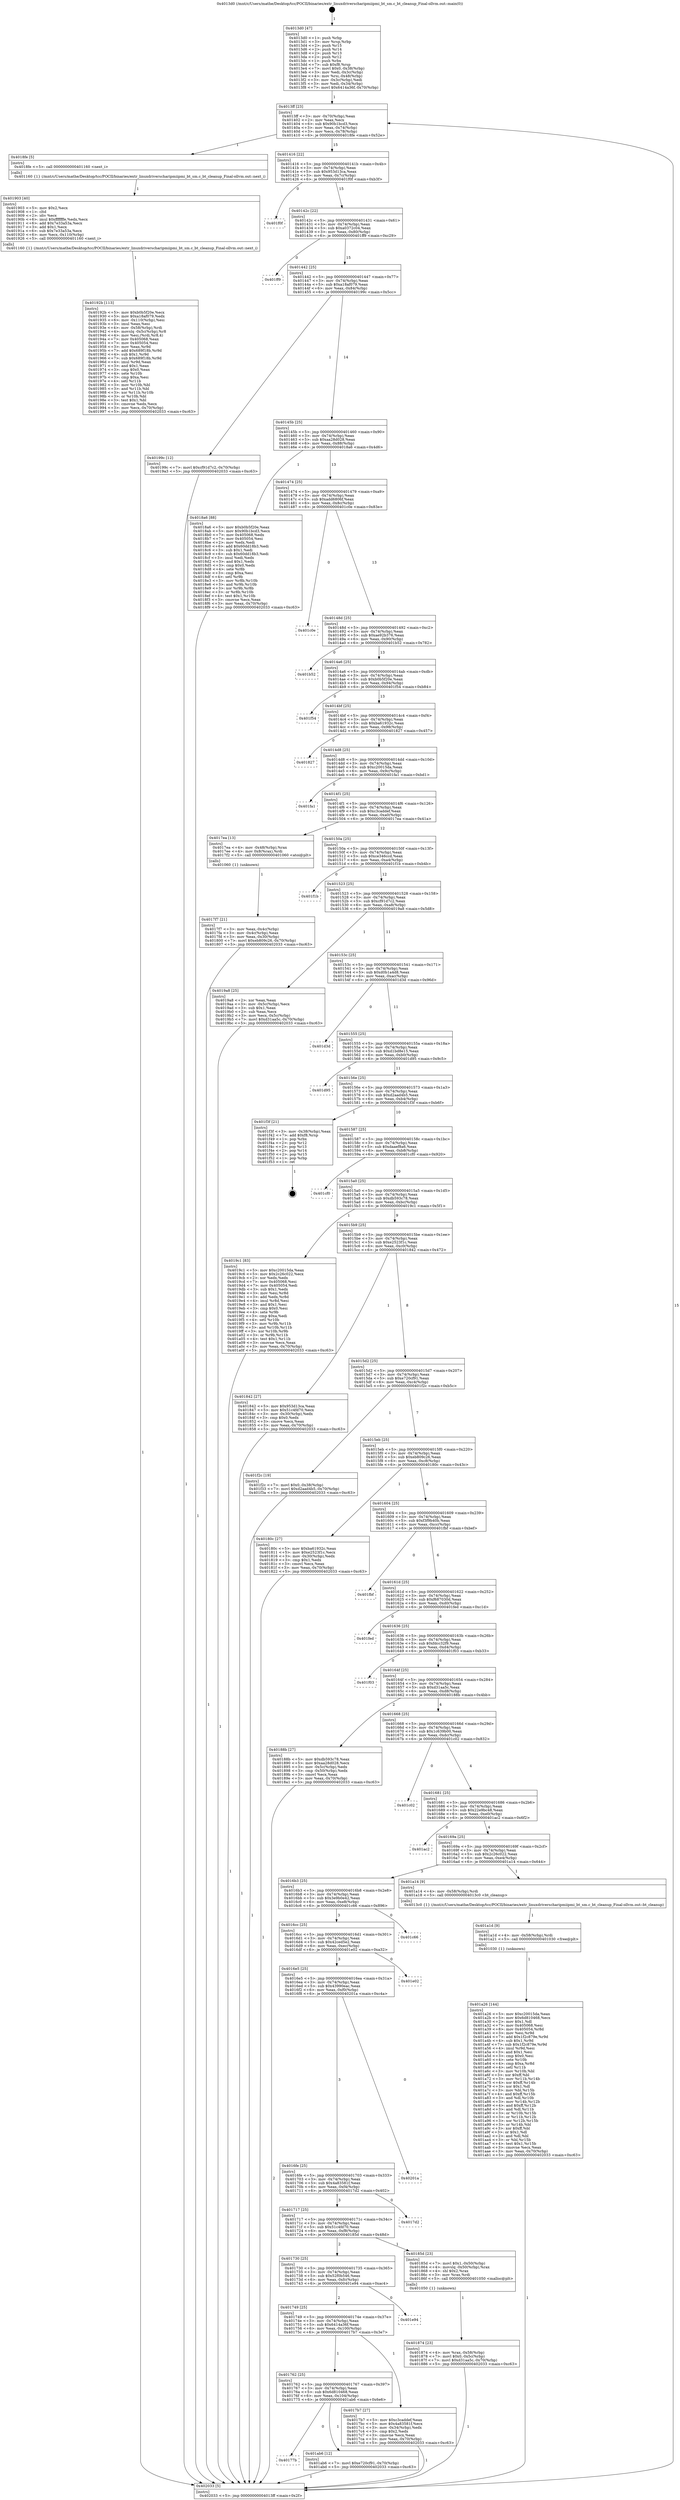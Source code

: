 digraph "0x4013d0" {
  label = "0x4013d0 (/mnt/c/Users/mathe/Desktop/tcc/POCII/binaries/extr_linuxdriverscharipmiipmi_bt_sm.c_bt_cleanup_Final-ollvm.out::main(0))"
  labelloc = "t"
  node[shape=record]

  Entry [label="",width=0.3,height=0.3,shape=circle,fillcolor=black,style=filled]
  "0x4013ff" [label="{
     0x4013ff [23]\l
     | [instrs]\l
     &nbsp;&nbsp;0x4013ff \<+3\>: mov -0x70(%rbp),%eax\l
     &nbsp;&nbsp;0x401402 \<+2\>: mov %eax,%ecx\l
     &nbsp;&nbsp;0x401404 \<+6\>: sub $0x90b1bcd3,%ecx\l
     &nbsp;&nbsp;0x40140a \<+3\>: mov %eax,-0x74(%rbp)\l
     &nbsp;&nbsp;0x40140d \<+3\>: mov %ecx,-0x78(%rbp)\l
     &nbsp;&nbsp;0x401410 \<+6\>: je 00000000004018fe \<main+0x52e\>\l
  }"]
  "0x4018fe" [label="{
     0x4018fe [5]\l
     | [instrs]\l
     &nbsp;&nbsp;0x4018fe \<+5\>: call 0000000000401160 \<next_i\>\l
     | [calls]\l
     &nbsp;&nbsp;0x401160 \{1\} (/mnt/c/Users/mathe/Desktop/tcc/POCII/binaries/extr_linuxdriverscharipmiipmi_bt_sm.c_bt_cleanup_Final-ollvm.out::next_i)\l
  }"]
  "0x401416" [label="{
     0x401416 [22]\l
     | [instrs]\l
     &nbsp;&nbsp;0x401416 \<+5\>: jmp 000000000040141b \<main+0x4b\>\l
     &nbsp;&nbsp;0x40141b \<+3\>: mov -0x74(%rbp),%eax\l
     &nbsp;&nbsp;0x40141e \<+5\>: sub $0x953d13ca,%eax\l
     &nbsp;&nbsp;0x401423 \<+3\>: mov %eax,-0x7c(%rbp)\l
     &nbsp;&nbsp;0x401426 \<+6\>: je 0000000000401f0f \<main+0xb3f\>\l
  }"]
  Exit [label="",width=0.3,height=0.3,shape=circle,fillcolor=black,style=filled,peripheries=2]
  "0x401f0f" [label="{
     0x401f0f\l
  }", style=dashed]
  "0x40142c" [label="{
     0x40142c [22]\l
     | [instrs]\l
     &nbsp;&nbsp;0x40142c \<+5\>: jmp 0000000000401431 \<main+0x61\>\l
     &nbsp;&nbsp;0x401431 \<+3\>: mov -0x74(%rbp),%eax\l
     &nbsp;&nbsp;0x401434 \<+5\>: sub $0xa0372c04,%eax\l
     &nbsp;&nbsp;0x401439 \<+3\>: mov %eax,-0x80(%rbp)\l
     &nbsp;&nbsp;0x40143c \<+6\>: je 0000000000401ff9 \<main+0xc29\>\l
  }"]
  "0x40177b" [label="{
     0x40177b\l
  }", style=dashed]
  "0x401ff9" [label="{
     0x401ff9\l
  }", style=dashed]
  "0x401442" [label="{
     0x401442 [25]\l
     | [instrs]\l
     &nbsp;&nbsp;0x401442 \<+5\>: jmp 0000000000401447 \<main+0x77\>\l
     &nbsp;&nbsp;0x401447 \<+3\>: mov -0x74(%rbp),%eax\l
     &nbsp;&nbsp;0x40144a \<+5\>: sub $0xa18af079,%eax\l
     &nbsp;&nbsp;0x40144f \<+6\>: mov %eax,-0x84(%rbp)\l
     &nbsp;&nbsp;0x401455 \<+6\>: je 000000000040199c \<main+0x5cc\>\l
  }"]
  "0x401ab6" [label="{
     0x401ab6 [12]\l
     | [instrs]\l
     &nbsp;&nbsp;0x401ab6 \<+7\>: movl $0xe720cf91,-0x70(%rbp)\l
     &nbsp;&nbsp;0x401abd \<+5\>: jmp 0000000000402033 \<main+0xc63\>\l
  }"]
  "0x40199c" [label="{
     0x40199c [12]\l
     | [instrs]\l
     &nbsp;&nbsp;0x40199c \<+7\>: movl $0xcf91d7c2,-0x70(%rbp)\l
     &nbsp;&nbsp;0x4019a3 \<+5\>: jmp 0000000000402033 \<main+0xc63\>\l
  }"]
  "0x40145b" [label="{
     0x40145b [25]\l
     | [instrs]\l
     &nbsp;&nbsp;0x40145b \<+5\>: jmp 0000000000401460 \<main+0x90\>\l
     &nbsp;&nbsp;0x401460 \<+3\>: mov -0x74(%rbp),%eax\l
     &nbsp;&nbsp;0x401463 \<+5\>: sub $0xaa28d028,%eax\l
     &nbsp;&nbsp;0x401468 \<+6\>: mov %eax,-0x88(%rbp)\l
     &nbsp;&nbsp;0x40146e \<+6\>: je 00000000004018a6 \<main+0x4d6\>\l
  }"]
  "0x401a26" [label="{
     0x401a26 [144]\l
     | [instrs]\l
     &nbsp;&nbsp;0x401a26 \<+5\>: mov $0xc20015da,%eax\l
     &nbsp;&nbsp;0x401a2b \<+5\>: mov $0x6d810468,%ecx\l
     &nbsp;&nbsp;0x401a30 \<+2\>: mov $0x1,%dl\l
     &nbsp;&nbsp;0x401a32 \<+7\>: mov 0x405068,%esi\l
     &nbsp;&nbsp;0x401a39 \<+8\>: mov 0x405054,%r8d\l
     &nbsp;&nbsp;0x401a41 \<+3\>: mov %esi,%r9d\l
     &nbsp;&nbsp;0x401a44 \<+7\>: add $0x1f2c879e,%r9d\l
     &nbsp;&nbsp;0x401a4b \<+4\>: sub $0x1,%r9d\l
     &nbsp;&nbsp;0x401a4f \<+7\>: sub $0x1f2c879e,%r9d\l
     &nbsp;&nbsp;0x401a56 \<+4\>: imul %r9d,%esi\l
     &nbsp;&nbsp;0x401a5a \<+3\>: and $0x1,%esi\l
     &nbsp;&nbsp;0x401a5d \<+3\>: cmp $0x0,%esi\l
     &nbsp;&nbsp;0x401a60 \<+4\>: sete %r10b\l
     &nbsp;&nbsp;0x401a64 \<+4\>: cmp $0xa,%r8d\l
     &nbsp;&nbsp;0x401a68 \<+4\>: setl %r11b\l
     &nbsp;&nbsp;0x401a6c \<+3\>: mov %r10b,%bl\l
     &nbsp;&nbsp;0x401a6f \<+3\>: xor $0xff,%bl\l
     &nbsp;&nbsp;0x401a72 \<+3\>: mov %r11b,%r14b\l
     &nbsp;&nbsp;0x401a75 \<+4\>: xor $0xff,%r14b\l
     &nbsp;&nbsp;0x401a79 \<+3\>: xor $0x1,%dl\l
     &nbsp;&nbsp;0x401a7c \<+3\>: mov %bl,%r15b\l
     &nbsp;&nbsp;0x401a7f \<+4\>: and $0xff,%r15b\l
     &nbsp;&nbsp;0x401a83 \<+3\>: and %dl,%r10b\l
     &nbsp;&nbsp;0x401a86 \<+3\>: mov %r14b,%r12b\l
     &nbsp;&nbsp;0x401a89 \<+4\>: and $0xff,%r12b\l
     &nbsp;&nbsp;0x401a8d \<+3\>: and %dl,%r11b\l
     &nbsp;&nbsp;0x401a90 \<+3\>: or %r10b,%r15b\l
     &nbsp;&nbsp;0x401a93 \<+3\>: or %r11b,%r12b\l
     &nbsp;&nbsp;0x401a96 \<+3\>: xor %r12b,%r15b\l
     &nbsp;&nbsp;0x401a99 \<+3\>: or %r14b,%bl\l
     &nbsp;&nbsp;0x401a9c \<+3\>: xor $0xff,%bl\l
     &nbsp;&nbsp;0x401a9f \<+3\>: or $0x1,%dl\l
     &nbsp;&nbsp;0x401aa2 \<+2\>: and %dl,%bl\l
     &nbsp;&nbsp;0x401aa4 \<+3\>: or %bl,%r15b\l
     &nbsp;&nbsp;0x401aa7 \<+4\>: test $0x1,%r15b\l
     &nbsp;&nbsp;0x401aab \<+3\>: cmovne %ecx,%eax\l
     &nbsp;&nbsp;0x401aae \<+3\>: mov %eax,-0x70(%rbp)\l
     &nbsp;&nbsp;0x401ab1 \<+5\>: jmp 0000000000402033 \<main+0xc63\>\l
  }"]
  "0x4018a6" [label="{
     0x4018a6 [88]\l
     | [instrs]\l
     &nbsp;&nbsp;0x4018a6 \<+5\>: mov $0xb0b5f20e,%eax\l
     &nbsp;&nbsp;0x4018ab \<+5\>: mov $0x90b1bcd3,%ecx\l
     &nbsp;&nbsp;0x4018b0 \<+7\>: mov 0x405068,%edx\l
     &nbsp;&nbsp;0x4018b7 \<+7\>: mov 0x405054,%esi\l
     &nbsp;&nbsp;0x4018be \<+2\>: mov %edx,%edi\l
     &nbsp;&nbsp;0x4018c0 \<+6\>: add $0x60dd18b3,%edi\l
     &nbsp;&nbsp;0x4018c6 \<+3\>: sub $0x1,%edi\l
     &nbsp;&nbsp;0x4018c9 \<+6\>: sub $0x60dd18b3,%edi\l
     &nbsp;&nbsp;0x4018cf \<+3\>: imul %edi,%edx\l
     &nbsp;&nbsp;0x4018d2 \<+3\>: and $0x1,%edx\l
     &nbsp;&nbsp;0x4018d5 \<+3\>: cmp $0x0,%edx\l
     &nbsp;&nbsp;0x4018d8 \<+4\>: sete %r8b\l
     &nbsp;&nbsp;0x4018dc \<+3\>: cmp $0xa,%esi\l
     &nbsp;&nbsp;0x4018df \<+4\>: setl %r9b\l
     &nbsp;&nbsp;0x4018e3 \<+3\>: mov %r8b,%r10b\l
     &nbsp;&nbsp;0x4018e6 \<+3\>: and %r9b,%r10b\l
     &nbsp;&nbsp;0x4018e9 \<+3\>: xor %r9b,%r8b\l
     &nbsp;&nbsp;0x4018ec \<+3\>: or %r8b,%r10b\l
     &nbsp;&nbsp;0x4018ef \<+4\>: test $0x1,%r10b\l
     &nbsp;&nbsp;0x4018f3 \<+3\>: cmovne %ecx,%eax\l
     &nbsp;&nbsp;0x4018f6 \<+3\>: mov %eax,-0x70(%rbp)\l
     &nbsp;&nbsp;0x4018f9 \<+5\>: jmp 0000000000402033 \<main+0xc63\>\l
  }"]
  "0x401474" [label="{
     0x401474 [25]\l
     | [instrs]\l
     &nbsp;&nbsp;0x401474 \<+5\>: jmp 0000000000401479 \<main+0xa9\>\l
     &nbsp;&nbsp;0x401479 \<+3\>: mov -0x74(%rbp),%eax\l
     &nbsp;&nbsp;0x40147c \<+5\>: sub $0xadd6806f,%eax\l
     &nbsp;&nbsp;0x401481 \<+6\>: mov %eax,-0x8c(%rbp)\l
     &nbsp;&nbsp;0x401487 \<+6\>: je 0000000000401c0e \<main+0x83e\>\l
  }"]
  "0x401a1d" [label="{
     0x401a1d [9]\l
     | [instrs]\l
     &nbsp;&nbsp;0x401a1d \<+4\>: mov -0x58(%rbp),%rdi\l
     &nbsp;&nbsp;0x401a21 \<+5\>: call 0000000000401030 \<free@plt\>\l
     | [calls]\l
     &nbsp;&nbsp;0x401030 \{1\} (unknown)\l
  }"]
  "0x401c0e" [label="{
     0x401c0e\l
  }", style=dashed]
  "0x40148d" [label="{
     0x40148d [25]\l
     | [instrs]\l
     &nbsp;&nbsp;0x40148d \<+5\>: jmp 0000000000401492 \<main+0xc2\>\l
     &nbsp;&nbsp;0x401492 \<+3\>: mov -0x74(%rbp),%eax\l
     &nbsp;&nbsp;0x401495 \<+5\>: sub $0xae92b376,%eax\l
     &nbsp;&nbsp;0x40149a \<+6\>: mov %eax,-0x90(%rbp)\l
     &nbsp;&nbsp;0x4014a0 \<+6\>: je 0000000000401b52 \<main+0x782\>\l
  }"]
  "0x40192b" [label="{
     0x40192b [113]\l
     | [instrs]\l
     &nbsp;&nbsp;0x40192b \<+5\>: mov $0xb0b5f20e,%ecx\l
     &nbsp;&nbsp;0x401930 \<+5\>: mov $0xa18af079,%edx\l
     &nbsp;&nbsp;0x401935 \<+6\>: mov -0x110(%rbp),%esi\l
     &nbsp;&nbsp;0x40193b \<+3\>: imul %eax,%esi\l
     &nbsp;&nbsp;0x40193e \<+4\>: mov -0x58(%rbp),%rdi\l
     &nbsp;&nbsp;0x401942 \<+4\>: movslq -0x5c(%rbp),%r8\l
     &nbsp;&nbsp;0x401946 \<+4\>: mov %esi,(%rdi,%r8,4)\l
     &nbsp;&nbsp;0x40194a \<+7\>: mov 0x405068,%eax\l
     &nbsp;&nbsp;0x401951 \<+7\>: mov 0x405054,%esi\l
     &nbsp;&nbsp;0x401958 \<+3\>: mov %eax,%r9d\l
     &nbsp;&nbsp;0x40195b \<+7\>: add $0x689f18b,%r9d\l
     &nbsp;&nbsp;0x401962 \<+4\>: sub $0x1,%r9d\l
     &nbsp;&nbsp;0x401966 \<+7\>: sub $0x689f18b,%r9d\l
     &nbsp;&nbsp;0x40196d \<+4\>: imul %r9d,%eax\l
     &nbsp;&nbsp;0x401971 \<+3\>: and $0x1,%eax\l
     &nbsp;&nbsp;0x401974 \<+3\>: cmp $0x0,%eax\l
     &nbsp;&nbsp;0x401977 \<+4\>: sete %r10b\l
     &nbsp;&nbsp;0x40197b \<+3\>: cmp $0xa,%esi\l
     &nbsp;&nbsp;0x40197e \<+4\>: setl %r11b\l
     &nbsp;&nbsp;0x401982 \<+3\>: mov %r10b,%bl\l
     &nbsp;&nbsp;0x401985 \<+3\>: and %r11b,%bl\l
     &nbsp;&nbsp;0x401988 \<+3\>: xor %r11b,%r10b\l
     &nbsp;&nbsp;0x40198b \<+3\>: or %r10b,%bl\l
     &nbsp;&nbsp;0x40198e \<+3\>: test $0x1,%bl\l
     &nbsp;&nbsp;0x401991 \<+3\>: cmovne %edx,%ecx\l
     &nbsp;&nbsp;0x401994 \<+3\>: mov %ecx,-0x70(%rbp)\l
     &nbsp;&nbsp;0x401997 \<+5\>: jmp 0000000000402033 \<main+0xc63\>\l
  }"]
  "0x401b52" [label="{
     0x401b52\l
  }", style=dashed]
  "0x4014a6" [label="{
     0x4014a6 [25]\l
     | [instrs]\l
     &nbsp;&nbsp;0x4014a6 \<+5\>: jmp 00000000004014ab \<main+0xdb\>\l
     &nbsp;&nbsp;0x4014ab \<+3\>: mov -0x74(%rbp),%eax\l
     &nbsp;&nbsp;0x4014ae \<+5\>: sub $0xb0b5f20e,%eax\l
     &nbsp;&nbsp;0x4014b3 \<+6\>: mov %eax,-0x94(%rbp)\l
     &nbsp;&nbsp;0x4014b9 \<+6\>: je 0000000000401f54 \<main+0xb84\>\l
  }"]
  "0x401903" [label="{
     0x401903 [40]\l
     | [instrs]\l
     &nbsp;&nbsp;0x401903 \<+5\>: mov $0x2,%ecx\l
     &nbsp;&nbsp;0x401908 \<+1\>: cltd\l
     &nbsp;&nbsp;0x401909 \<+2\>: idiv %ecx\l
     &nbsp;&nbsp;0x40190b \<+6\>: imul $0xfffffffe,%edx,%ecx\l
     &nbsp;&nbsp;0x401911 \<+6\>: add $0x7e33a53a,%ecx\l
     &nbsp;&nbsp;0x401917 \<+3\>: add $0x1,%ecx\l
     &nbsp;&nbsp;0x40191a \<+6\>: sub $0x7e33a53a,%ecx\l
     &nbsp;&nbsp;0x401920 \<+6\>: mov %ecx,-0x110(%rbp)\l
     &nbsp;&nbsp;0x401926 \<+5\>: call 0000000000401160 \<next_i\>\l
     | [calls]\l
     &nbsp;&nbsp;0x401160 \{1\} (/mnt/c/Users/mathe/Desktop/tcc/POCII/binaries/extr_linuxdriverscharipmiipmi_bt_sm.c_bt_cleanup_Final-ollvm.out::next_i)\l
  }"]
  "0x401f54" [label="{
     0x401f54\l
  }", style=dashed]
  "0x4014bf" [label="{
     0x4014bf [25]\l
     | [instrs]\l
     &nbsp;&nbsp;0x4014bf \<+5\>: jmp 00000000004014c4 \<main+0xf4\>\l
     &nbsp;&nbsp;0x4014c4 \<+3\>: mov -0x74(%rbp),%eax\l
     &nbsp;&nbsp;0x4014c7 \<+5\>: sub $0xba61932c,%eax\l
     &nbsp;&nbsp;0x4014cc \<+6\>: mov %eax,-0x98(%rbp)\l
     &nbsp;&nbsp;0x4014d2 \<+6\>: je 0000000000401827 \<main+0x457\>\l
  }"]
  "0x401874" [label="{
     0x401874 [23]\l
     | [instrs]\l
     &nbsp;&nbsp;0x401874 \<+4\>: mov %rax,-0x58(%rbp)\l
     &nbsp;&nbsp;0x401878 \<+7\>: movl $0x0,-0x5c(%rbp)\l
     &nbsp;&nbsp;0x40187f \<+7\>: movl $0xd31aa5c,-0x70(%rbp)\l
     &nbsp;&nbsp;0x401886 \<+5\>: jmp 0000000000402033 \<main+0xc63\>\l
  }"]
  "0x401827" [label="{
     0x401827\l
  }", style=dashed]
  "0x4014d8" [label="{
     0x4014d8 [25]\l
     | [instrs]\l
     &nbsp;&nbsp;0x4014d8 \<+5\>: jmp 00000000004014dd \<main+0x10d\>\l
     &nbsp;&nbsp;0x4014dd \<+3\>: mov -0x74(%rbp),%eax\l
     &nbsp;&nbsp;0x4014e0 \<+5\>: sub $0xc20015da,%eax\l
     &nbsp;&nbsp;0x4014e5 \<+6\>: mov %eax,-0x9c(%rbp)\l
     &nbsp;&nbsp;0x4014eb \<+6\>: je 0000000000401fa1 \<main+0xbd1\>\l
  }"]
  "0x4017f7" [label="{
     0x4017f7 [21]\l
     | [instrs]\l
     &nbsp;&nbsp;0x4017f7 \<+3\>: mov %eax,-0x4c(%rbp)\l
     &nbsp;&nbsp;0x4017fa \<+3\>: mov -0x4c(%rbp),%eax\l
     &nbsp;&nbsp;0x4017fd \<+3\>: mov %eax,-0x30(%rbp)\l
     &nbsp;&nbsp;0x401800 \<+7\>: movl $0xeb809c26,-0x70(%rbp)\l
     &nbsp;&nbsp;0x401807 \<+5\>: jmp 0000000000402033 \<main+0xc63\>\l
  }"]
  "0x401fa1" [label="{
     0x401fa1\l
  }", style=dashed]
  "0x4014f1" [label="{
     0x4014f1 [25]\l
     | [instrs]\l
     &nbsp;&nbsp;0x4014f1 \<+5\>: jmp 00000000004014f6 \<main+0x126\>\l
     &nbsp;&nbsp;0x4014f6 \<+3\>: mov -0x74(%rbp),%eax\l
     &nbsp;&nbsp;0x4014f9 \<+5\>: sub $0xc3caddef,%eax\l
     &nbsp;&nbsp;0x4014fe \<+6\>: mov %eax,-0xa0(%rbp)\l
     &nbsp;&nbsp;0x401504 \<+6\>: je 00000000004017ea \<main+0x41a\>\l
  }"]
  "0x4013d0" [label="{
     0x4013d0 [47]\l
     | [instrs]\l
     &nbsp;&nbsp;0x4013d0 \<+1\>: push %rbp\l
     &nbsp;&nbsp;0x4013d1 \<+3\>: mov %rsp,%rbp\l
     &nbsp;&nbsp;0x4013d4 \<+2\>: push %r15\l
     &nbsp;&nbsp;0x4013d6 \<+2\>: push %r14\l
     &nbsp;&nbsp;0x4013d8 \<+2\>: push %r13\l
     &nbsp;&nbsp;0x4013da \<+2\>: push %r12\l
     &nbsp;&nbsp;0x4013dc \<+1\>: push %rbx\l
     &nbsp;&nbsp;0x4013dd \<+7\>: sub $0xf8,%rsp\l
     &nbsp;&nbsp;0x4013e4 \<+7\>: movl $0x0,-0x38(%rbp)\l
     &nbsp;&nbsp;0x4013eb \<+3\>: mov %edi,-0x3c(%rbp)\l
     &nbsp;&nbsp;0x4013ee \<+4\>: mov %rsi,-0x48(%rbp)\l
     &nbsp;&nbsp;0x4013f2 \<+3\>: mov -0x3c(%rbp),%edi\l
     &nbsp;&nbsp;0x4013f5 \<+3\>: mov %edi,-0x34(%rbp)\l
     &nbsp;&nbsp;0x4013f8 \<+7\>: movl $0x6414a36f,-0x70(%rbp)\l
  }"]
  "0x4017ea" [label="{
     0x4017ea [13]\l
     | [instrs]\l
     &nbsp;&nbsp;0x4017ea \<+4\>: mov -0x48(%rbp),%rax\l
     &nbsp;&nbsp;0x4017ee \<+4\>: mov 0x8(%rax),%rdi\l
     &nbsp;&nbsp;0x4017f2 \<+5\>: call 0000000000401060 \<atoi@plt\>\l
     | [calls]\l
     &nbsp;&nbsp;0x401060 \{1\} (unknown)\l
  }"]
  "0x40150a" [label="{
     0x40150a [25]\l
     | [instrs]\l
     &nbsp;&nbsp;0x40150a \<+5\>: jmp 000000000040150f \<main+0x13f\>\l
     &nbsp;&nbsp;0x40150f \<+3\>: mov -0x74(%rbp),%eax\l
     &nbsp;&nbsp;0x401512 \<+5\>: sub $0xce346ccd,%eax\l
     &nbsp;&nbsp;0x401517 \<+6\>: mov %eax,-0xa4(%rbp)\l
     &nbsp;&nbsp;0x40151d \<+6\>: je 0000000000401f1b \<main+0xb4b\>\l
  }"]
  "0x402033" [label="{
     0x402033 [5]\l
     | [instrs]\l
     &nbsp;&nbsp;0x402033 \<+5\>: jmp 00000000004013ff \<main+0x2f\>\l
  }"]
  "0x401f1b" [label="{
     0x401f1b\l
  }", style=dashed]
  "0x401523" [label="{
     0x401523 [25]\l
     | [instrs]\l
     &nbsp;&nbsp;0x401523 \<+5\>: jmp 0000000000401528 \<main+0x158\>\l
     &nbsp;&nbsp;0x401528 \<+3\>: mov -0x74(%rbp),%eax\l
     &nbsp;&nbsp;0x40152b \<+5\>: sub $0xcf91d7c2,%eax\l
     &nbsp;&nbsp;0x401530 \<+6\>: mov %eax,-0xa8(%rbp)\l
     &nbsp;&nbsp;0x401536 \<+6\>: je 00000000004019a8 \<main+0x5d8\>\l
  }"]
  "0x401762" [label="{
     0x401762 [25]\l
     | [instrs]\l
     &nbsp;&nbsp;0x401762 \<+5\>: jmp 0000000000401767 \<main+0x397\>\l
     &nbsp;&nbsp;0x401767 \<+3\>: mov -0x74(%rbp),%eax\l
     &nbsp;&nbsp;0x40176a \<+5\>: sub $0x6d810468,%eax\l
     &nbsp;&nbsp;0x40176f \<+6\>: mov %eax,-0x104(%rbp)\l
     &nbsp;&nbsp;0x401775 \<+6\>: je 0000000000401ab6 \<main+0x6e6\>\l
  }"]
  "0x4019a8" [label="{
     0x4019a8 [25]\l
     | [instrs]\l
     &nbsp;&nbsp;0x4019a8 \<+2\>: xor %eax,%eax\l
     &nbsp;&nbsp;0x4019aa \<+3\>: mov -0x5c(%rbp),%ecx\l
     &nbsp;&nbsp;0x4019ad \<+3\>: sub $0x1,%eax\l
     &nbsp;&nbsp;0x4019b0 \<+2\>: sub %eax,%ecx\l
     &nbsp;&nbsp;0x4019b2 \<+3\>: mov %ecx,-0x5c(%rbp)\l
     &nbsp;&nbsp;0x4019b5 \<+7\>: movl $0xd31aa5c,-0x70(%rbp)\l
     &nbsp;&nbsp;0x4019bc \<+5\>: jmp 0000000000402033 \<main+0xc63\>\l
  }"]
  "0x40153c" [label="{
     0x40153c [25]\l
     | [instrs]\l
     &nbsp;&nbsp;0x40153c \<+5\>: jmp 0000000000401541 \<main+0x171\>\l
     &nbsp;&nbsp;0x401541 \<+3\>: mov -0x74(%rbp),%eax\l
     &nbsp;&nbsp;0x401544 \<+5\>: sub $0xd0b1a4d8,%eax\l
     &nbsp;&nbsp;0x401549 \<+6\>: mov %eax,-0xac(%rbp)\l
     &nbsp;&nbsp;0x40154f \<+6\>: je 0000000000401d3d \<main+0x96d\>\l
  }"]
  "0x4017b7" [label="{
     0x4017b7 [27]\l
     | [instrs]\l
     &nbsp;&nbsp;0x4017b7 \<+5\>: mov $0xc3caddef,%eax\l
     &nbsp;&nbsp;0x4017bc \<+5\>: mov $0x4a83581f,%ecx\l
     &nbsp;&nbsp;0x4017c1 \<+3\>: mov -0x34(%rbp),%edx\l
     &nbsp;&nbsp;0x4017c4 \<+3\>: cmp $0x2,%edx\l
     &nbsp;&nbsp;0x4017c7 \<+3\>: cmovne %ecx,%eax\l
     &nbsp;&nbsp;0x4017ca \<+3\>: mov %eax,-0x70(%rbp)\l
     &nbsp;&nbsp;0x4017cd \<+5\>: jmp 0000000000402033 \<main+0xc63\>\l
  }"]
  "0x401d3d" [label="{
     0x401d3d\l
  }", style=dashed]
  "0x401555" [label="{
     0x401555 [25]\l
     | [instrs]\l
     &nbsp;&nbsp;0x401555 \<+5\>: jmp 000000000040155a \<main+0x18a\>\l
     &nbsp;&nbsp;0x40155a \<+3\>: mov -0x74(%rbp),%eax\l
     &nbsp;&nbsp;0x40155d \<+5\>: sub $0xd1bd8e15,%eax\l
     &nbsp;&nbsp;0x401562 \<+6\>: mov %eax,-0xb0(%rbp)\l
     &nbsp;&nbsp;0x401568 \<+6\>: je 0000000000401d95 \<main+0x9c5\>\l
  }"]
  "0x401749" [label="{
     0x401749 [25]\l
     | [instrs]\l
     &nbsp;&nbsp;0x401749 \<+5\>: jmp 000000000040174e \<main+0x37e\>\l
     &nbsp;&nbsp;0x40174e \<+3\>: mov -0x74(%rbp),%eax\l
     &nbsp;&nbsp;0x401751 \<+5\>: sub $0x6414a36f,%eax\l
     &nbsp;&nbsp;0x401756 \<+6\>: mov %eax,-0x100(%rbp)\l
     &nbsp;&nbsp;0x40175c \<+6\>: je 00000000004017b7 \<main+0x3e7\>\l
  }"]
  "0x401d95" [label="{
     0x401d95\l
  }", style=dashed]
  "0x40156e" [label="{
     0x40156e [25]\l
     | [instrs]\l
     &nbsp;&nbsp;0x40156e \<+5\>: jmp 0000000000401573 \<main+0x1a3\>\l
     &nbsp;&nbsp;0x401573 \<+3\>: mov -0x74(%rbp),%eax\l
     &nbsp;&nbsp;0x401576 \<+5\>: sub $0xd2aad4b5,%eax\l
     &nbsp;&nbsp;0x40157b \<+6\>: mov %eax,-0xb4(%rbp)\l
     &nbsp;&nbsp;0x401581 \<+6\>: je 0000000000401f3f \<main+0xb6f\>\l
  }"]
  "0x401e94" [label="{
     0x401e94\l
  }", style=dashed]
  "0x401f3f" [label="{
     0x401f3f [21]\l
     | [instrs]\l
     &nbsp;&nbsp;0x401f3f \<+3\>: mov -0x38(%rbp),%eax\l
     &nbsp;&nbsp;0x401f42 \<+7\>: add $0xf8,%rsp\l
     &nbsp;&nbsp;0x401f49 \<+1\>: pop %rbx\l
     &nbsp;&nbsp;0x401f4a \<+2\>: pop %r12\l
     &nbsp;&nbsp;0x401f4c \<+2\>: pop %r13\l
     &nbsp;&nbsp;0x401f4e \<+2\>: pop %r14\l
     &nbsp;&nbsp;0x401f50 \<+2\>: pop %r15\l
     &nbsp;&nbsp;0x401f52 \<+1\>: pop %rbp\l
     &nbsp;&nbsp;0x401f53 \<+1\>: ret\l
  }"]
  "0x401587" [label="{
     0x401587 [25]\l
     | [instrs]\l
     &nbsp;&nbsp;0x401587 \<+5\>: jmp 000000000040158c \<main+0x1bc\>\l
     &nbsp;&nbsp;0x40158c \<+3\>: mov -0x74(%rbp),%eax\l
     &nbsp;&nbsp;0x40158f \<+5\>: sub $0xdaaef8a6,%eax\l
     &nbsp;&nbsp;0x401594 \<+6\>: mov %eax,-0xb8(%rbp)\l
     &nbsp;&nbsp;0x40159a \<+6\>: je 0000000000401cf0 \<main+0x920\>\l
  }"]
  "0x401730" [label="{
     0x401730 [25]\l
     | [instrs]\l
     &nbsp;&nbsp;0x401730 \<+5\>: jmp 0000000000401735 \<main+0x365\>\l
     &nbsp;&nbsp;0x401735 \<+3\>: mov -0x74(%rbp),%eax\l
     &nbsp;&nbsp;0x401738 \<+5\>: sub $0x52f0b546,%eax\l
     &nbsp;&nbsp;0x40173d \<+6\>: mov %eax,-0xfc(%rbp)\l
     &nbsp;&nbsp;0x401743 \<+6\>: je 0000000000401e94 \<main+0xac4\>\l
  }"]
  "0x401cf0" [label="{
     0x401cf0\l
  }", style=dashed]
  "0x4015a0" [label="{
     0x4015a0 [25]\l
     | [instrs]\l
     &nbsp;&nbsp;0x4015a0 \<+5\>: jmp 00000000004015a5 \<main+0x1d5\>\l
     &nbsp;&nbsp;0x4015a5 \<+3\>: mov -0x74(%rbp),%eax\l
     &nbsp;&nbsp;0x4015a8 \<+5\>: sub $0xdb593c78,%eax\l
     &nbsp;&nbsp;0x4015ad \<+6\>: mov %eax,-0xbc(%rbp)\l
     &nbsp;&nbsp;0x4015b3 \<+6\>: je 00000000004019c1 \<main+0x5f1\>\l
  }"]
  "0x40185d" [label="{
     0x40185d [23]\l
     | [instrs]\l
     &nbsp;&nbsp;0x40185d \<+7\>: movl $0x1,-0x50(%rbp)\l
     &nbsp;&nbsp;0x401864 \<+4\>: movslq -0x50(%rbp),%rax\l
     &nbsp;&nbsp;0x401868 \<+4\>: shl $0x2,%rax\l
     &nbsp;&nbsp;0x40186c \<+3\>: mov %rax,%rdi\l
     &nbsp;&nbsp;0x40186f \<+5\>: call 0000000000401050 \<malloc@plt\>\l
     | [calls]\l
     &nbsp;&nbsp;0x401050 \{1\} (unknown)\l
  }"]
  "0x4019c1" [label="{
     0x4019c1 [83]\l
     | [instrs]\l
     &nbsp;&nbsp;0x4019c1 \<+5\>: mov $0xc20015da,%eax\l
     &nbsp;&nbsp;0x4019c6 \<+5\>: mov $0x2c26c022,%ecx\l
     &nbsp;&nbsp;0x4019cb \<+2\>: xor %edx,%edx\l
     &nbsp;&nbsp;0x4019cd \<+7\>: mov 0x405068,%esi\l
     &nbsp;&nbsp;0x4019d4 \<+7\>: mov 0x405054,%edi\l
     &nbsp;&nbsp;0x4019db \<+3\>: sub $0x1,%edx\l
     &nbsp;&nbsp;0x4019de \<+3\>: mov %esi,%r8d\l
     &nbsp;&nbsp;0x4019e1 \<+3\>: add %edx,%r8d\l
     &nbsp;&nbsp;0x4019e4 \<+4\>: imul %r8d,%esi\l
     &nbsp;&nbsp;0x4019e8 \<+3\>: and $0x1,%esi\l
     &nbsp;&nbsp;0x4019eb \<+3\>: cmp $0x0,%esi\l
     &nbsp;&nbsp;0x4019ee \<+4\>: sete %r9b\l
     &nbsp;&nbsp;0x4019f2 \<+3\>: cmp $0xa,%edi\l
     &nbsp;&nbsp;0x4019f5 \<+4\>: setl %r10b\l
     &nbsp;&nbsp;0x4019f9 \<+3\>: mov %r9b,%r11b\l
     &nbsp;&nbsp;0x4019fc \<+3\>: and %r10b,%r11b\l
     &nbsp;&nbsp;0x4019ff \<+3\>: xor %r10b,%r9b\l
     &nbsp;&nbsp;0x401a02 \<+3\>: or %r9b,%r11b\l
     &nbsp;&nbsp;0x401a05 \<+4\>: test $0x1,%r11b\l
     &nbsp;&nbsp;0x401a09 \<+3\>: cmovne %ecx,%eax\l
     &nbsp;&nbsp;0x401a0c \<+3\>: mov %eax,-0x70(%rbp)\l
     &nbsp;&nbsp;0x401a0f \<+5\>: jmp 0000000000402033 \<main+0xc63\>\l
  }"]
  "0x4015b9" [label="{
     0x4015b9 [25]\l
     | [instrs]\l
     &nbsp;&nbsp;0x4015b9 \<+5\>: jmp 00000000004015be \<main+0x1ee\>\l
     &nbsp;&nbsp;0x4015be \<+3\>: mov -0x74(%rbp),%eax\l
     &nbsp;&nbsp;0x4015c1 \<+5\>: sub $0xe2523f1c,%eax\l
     &nbsp;&nbsp;0x4015c6 \<+6\>: mov %eax,-0xc0(%rbp)\l
     &nbsp;&nbsp;0x4015cc \<+6\>: je 0000000000401842 \<main+0x472\>\l
  }"]
  "0x401717" [label="{
     0x401717 [25]\l
     | [instrs]\l
     &nbsp;&nbsp;0x401717 \<+5\>: jmp 000000000040171c \<main+0x34c\>\l
     &nbsp;&nbsp;0x40171c \<+3\>: mov -0x74(%rbp),%eax\l
     &nbsp;&nbsp;0x40171f \<+5\>: sub $0x51c4fd70,%eax\l
     &nbsp;&nbsp;0x401724 \<+6\>: mov %eax,-0xf8(%rbp)\l
     &nbsp;&nbsp;0x40172a \<+6\>: je 000000000040185d \<main+0x48d\>\l
  }"]
  "0x401842" [label="{
     0x401842 [27]\l
     | [instrs]\l
     &nbsp;&nbsp;0x401842 \<+5\>: mov $0x953d13ca,%eax\l
     &nbsp;&nbsp;0x401847 \<+5\>: mov $0x51c4fd70,%ecx\l
     &nbsp;&nbsp;0x40184c \<+3\>: mov -0x30(%rbp),%edx\l
     &nbsp;&nbsp;0x40184f \<+3\>: cmp $0x0,%edx\l
     &nbsp;&nbsp;0x401852 \<+3\>: cmove %ecx,%eax\l
     &nbsp;&nbsp;0x401855 \<+3\>: mov %eax,-0x70(%rbp)\l
     &nbsp;&nbsp;0x401858 \<+5\>: jmp 0000000000402033 \<main+0xc63\>\l
  }"]
  "0x4015d2" [label="{
     0x4015d2 [25]\l
     | [instrs]\l
     &nbsp;&nbsp;0x4015d2 \<+5\>: jmp 00000000004015d7 \<main+0x207\>\l
     &nbsp;&nbsp;0x4015d7 \<+3\>: mov -0x74(%rbp),%eax\l
     &nbsp;&nbsp;0x4015da \<+5\>: sub $0xe720cf91,%eax\l
     &nbsp;&nbsp;0x4015df \<+6\>: mov %eax,-0xc4(%rbp)\l
     &nbsp;&nbsp;0x4015e5 \<+6\>: je 0000000000401f2c \<main+0xb5c\>\l
  }"]
  "0x4017d2" [label="{
     0x4017d2\l
  }", style=dashed]
  "0x401f2c" [label="{
     0x401f2c [19]\l
     | [instrs]\l
     &nbsp;&nbsp;0x401f2c \<+7\>: movl $0x0,-0x38(%rbp)\l
     &nbsp;&nbsp;0x401f33 \<+7\>: movl $0xd2aad4b5,-0x70(%rbp)\l
     &nbsp;&nbsp;0x401f3a \<+5\>: jmp 0000000000402033 \<main+0xc63\>\l
  }"]
  "0x4015eb" [label="{
     0x4015eb [25]\l
     | [instrs]\l
     &nbsp;&nbsp;0x4015eb \<+5\>: jmp 00000000004015f0 \<main+0x220\>\l
     &nbsp;&nbsp;0x4015f0 \<+3\>: mov -0x74(%rbp),%eax\l
     &nbsp;&nbsp;0x4015f3 \<+5\>: sub $0xeb809c26,%eax\l
     &nbsp;&nbsp;0x4015f8 \<+6\>: mov %eax,-0xc8(%rbp)\l
     &nbsp;&nbsp;0x4015fe \<+6\>: je 000000000040180c \<main+0x43c\>\l
  }"]
  "0x4016fe" [label="{
     0x4016fe [25]\l
     | [instrs]\l
     &nbsp;&nbsp;0x4016fe \<+5\>: jmp 0000000000401703 \<main+0x333\>\l
     &nbsp;&nbsp;0x401703 \<+3\>: mov -0x74(%rbp),%eax\l
     &nbsp;&nbsp;0x401706 \<+5\>: sub $0x4a83581f,%eax\l
     &nbsp;&nbsp;0x40170b \<+6\>: mov %eax,-0xf4(%rbp)\l
     &nbsp;&nbsp;0x401711 \<+6\>: je 00000000004017d2 \<main+0x402\>\l
  }"]
  "0x40180c" [label="{
     0x40180c [27]\l
     | [instrs]\l
     &nbsp;&nbsp;0x40180c \<+5\>: mov $0xba61932c,%eax\l
     &nbsp;&nbsp;0x401811 \<+5\>: mov $0xe2523f1c,%ecx\l
     &nbsp;&nbsp;0x401816 \<+3\>: mov -0x30(%rbp),%edx\l
     &nbsp;&nbsp;0x401819 \<+3\>: cmp $0x1,%edx\l
     &nbsp;&nbsp;0x40181c \<+3\>: cmovl %ecx,%eax\l
     &nbsp;&nbsp;0x40181f \<+3\>: mov %eax,-0x70(%rbp)\l
     &nbsp;&nbsp;0x401822 \<+5\>: jmp 0000000000402033 \<main+0xc63\>\l
  }"]
  "0x401604" [label="{
     0x401604 [25]\l
     | [instrs]\l
     &nbsp;&nbsp;0x401604 \<+5\>: jmp 0000000000401609 \<main+0x239\>\l
     &nbsp;&nbsp;0x401609 \<+3\>: mov -0x74(%rbp),%eax\l
     &nbsp;&nbsp;0x40160c \<+5\>: sub $0xf3f9b40b,%eax\l
     &nbsp;&nbsp;0x401611 \<+6\>: mov %eax,-0xcc(%rbp)\l
     &nbsp;&nbsp;0x401617 \<+6\>: je 0000000000401fbf \<main+0xbef\>\l
  }"]
  "0x40201a" [label="{
     0x40201a\l
  }", style=dashed]
  "0x401fbf" [label="{
     0x401fbf\l
  }", style=dashed]
  "0x40161d" [label="{
     0x40161d [25]\l
     | [instrs]\l
     &nbsp;&nbsp;0x40161d \<+5\>: jmp 0000000000401622 \<main+0x252\>\l
     &nbsp;&nbsp;0x401622 \<+3\>: mov -0x74(%rbp),%eax\l
     &nbsp;&nbsp;0x401625 \<+5\>: sub $0xf687030d,%eax\l
     &nbsp;&nbsp;0x40162a \<+6\>: mov %eax,-0xd0(%rbp)\l
     &nbsp;&nbsp;0x401630 \<+6\>: je 0000000000401fed \<main+0xc1d\>\l
  }"]
  "0x4016e5" [label="{
     0x4016e5 [25]\l
     | [instrs]\l
     &nbsp;&nbsp;0x4016e5 \<+5\>: jmp 00000000004016ea \<main+0x31a\>\l
     &nbsp;&nbsp;0x4016ea \<+3\>: mov -0x74(%rbp),%eax\l
     &nbsp;&nbsp;0x4016ed \<+5\>: sub $0x43990eac,%eax\l
     &nbsp;&nbsp;0x4016f2 \<+6\>: mov %eax,-0xf0(%rbp)\l
     &nbsp;&nbsp;0x4016f8 \<+6\>: je 000000000040201a \<main+0xc4a\>\l
  }"]
  "0x401fed" [label="{
     0x401fed\l
  }", style=dashed]
  "0x401636" [label="{
     0x401636 [25]\l
     | [instrs]\l
     &nbsp;&nbsp;0x401636 \<+5\>: jmp 000000000040163b \<main+0x26b\>\l
     &nbsp;&nbsp;0x40163b \<+3\>: mov -0x74(%rbp),%eax\l
     &nbsp;&nbsp;0x40163e \<+5\>: sub $0xfdcc32f9,%eax\l
     &nbsp;&nbsp;0x401643 \<+6\>: mov %eax,-0xd4(%rbp)\l
     &nbsp;&nbsp;0x401649 \<+6\>: je 0000000000401f03 \<main+0xb33\>\l
  }"]
  "0x401e02" [label="{
     0x401e02\l
  }", style=dashed]
  "0x401f03" [label="{
     0x401f03\l
  }", style=dashed]
  "0x40164f" [label="{
     0x40164f [25]\l
     | [instrs]\l
     &nbsp;&nbsp;0x40164f \<+5\>: jmp 0000000000401654 \<main+0x284\>\l
     &nbsp;&nbsp;0x401654 \<+3\>: mov -0x74(%rbp),%eax\l
     &nbsp;&nbsp;0x401657 \<+5\>: sub $0xd31aa5c,%eax\l
     &nbsp;&nbsp;0x40165c \<+6\>: mov %eax,-0xd8(%rbp)\l
     &nbsp;&nbsp;0x401662 \<+6\>: je 000000000040188b \<main+0x4bb\>\l
  }"]
  "0x4016cc" [label="{
     0x4016cc [25]\l
     | [instrs]\l
     &nbsp;&nbsp;0x4016cc \<+5\>: jmp 00000000004016d1 \<main+0x301\>\l
     &nbsp;&nbsp;0x4016d1 \<+3\>: mov -0x74(%rbp),%eax\l
     &nbsp;&nbsp;0x4016d4 \<+5\>: sub $0x42ced5e2,%eax\l
     &nbsp;&nbsp;0x4016d9 \<+6\>: mov %eax,-0xec(%rbp)\l
     &nbsp;&nbsp;0x4016df \<+6\>: je 0000000000401e02 \<main+0xa32\>\l
  }"]
  "0x40188b" [label="{
     0x40188b [27]\l
     | [instrs]\l
     &nbsp;&nbsp;0x40188b \<+5\>: mov $0xdb593c78,%eax\l
     &nbsp;&nbsp;0x401890 \<+5\>: mov $0xaa28d028,%ecx\l
     &nbsp;&nbsp;0x401895 \<+3\>: mov -0x5c(%rbp),%edx\l
     &nbsp;&nbsp;0x401898 \<+3\>: cmp -0x50(%rbp),%edx\l
     &nbsp;&nbsp;0x40189b \<+3\>: cmovl %ecx,%eax\l
     &nbsp;&nbsp;0x40189e \<+3\>: mov %eax,-0x70(%rbp)\l
     &nbsp;&nbsp;0x4018a1 \<+5\>: jmp 0000000000402033 \<main+0xc63\>\l
  }"]
  "0x401668" [label="{
     0x401668 [25]\l
     | [instrs]\l
     &nbsp;&nbsp;0x401668 \<+5\>: jmp 000000000040166d \<main+0x29d\>\l
     &nbsp;&nbsp;0x40166d \<+3\>: mov -0x74(%rbp),%eax\l
     &nbsp;&nbsp;0x401670 \<+5\>: sub $0x1c639b00,%eax\l
     &nbsp;&nbsp;0x401675 \<+6\>: mov %eax,-0xdc(%rbp)\l
     &nbsp;&nbsp;0x40167b \<+6\>: je 0000000000401c02 \<main+0x832\>\l
  }"]
  "0x401c66" [label="{
     0x401c66\l
  }", style=dashed]
  "0x401c02" [label="{
     0x401c02\l
  }", style=dashed]
  "0x401681" [label="{
     0x401681 [25]\l
     | [instrs]\l
     &nbsp;&nbsp;0x401681 \<+5\>: jmp 0000000000401686 \<main+0x2b6\>\l
     &nbsp;&nbsp;0x401686 \<+3\>: mov -0x74(%rbp),%eax\l
     &nbsp;&nbsp;0x401689 \<+5\>: sub $0x22e9bc48,%eax\l
     &nbsp;&nbsp;0x40168e \<+6\>: mov %eax,-0xe0(%rbp)\l
     &nbsp;&nbsp;0x401694 \<+6\>: je 0000000000401ac2 \<main+0x6f2\>\l
  }"]
  "0x4016b3" [label="{
     0x4016b3 [25]\l
     | [instrs]\l
     &nbsp;&nbsp;0x4016b3 \<+5\>: jmp 00000000004016b8 \<main+0x2e8\>\l
     &nbsp;&nbsp;0x4016b8 \<+3\>: mov -0x74(%rbp),%eax\l
     &nbsp;&nbsp;0x4016bb \<+5\>: sub $0x3e9b0e42,%eax\l
     &nbsp;&nbsp;0x4016c0 \<+6\>: mov %eax,-0xe8(%rbp)\l
     &nbsp;&nbsp;0x4016c6 \<+6\>: je 0000000000401c66 \<main+0x896\>\l
  }"]
  "0x401ac2" [label="{
     0x401ac2\l
  }", style=dashed]
  "0x40169a" [label="{
     0x40169a [25]\l
     | [instrs]\l
     &nbsp;&nbsp;0x40169a \<+5\>: jmp 000000000040169f \<main+0x2cf\>\l
     &nbsp;&nbsp;0x40169f \<+3\>: mov -0x74(%rbp),%eax\l
     &nbsp;&nbsp;0x4016a2 \<+5\>: sub $0x2c26c022,%eax\l
     &nbsp;&nbsp;0x4016a7 \<+6\>: mov %eax,-0xe4(%rbp)\l
     &nbsp;&nbsp;0x4016ad \<+6\>: je 0000000000401a14 \<main+0x644\>\l
  }"]
  "0x401a14" [label="{
     0x401a14 [9]\l
     | [instrs]\l
     &nbsp;&nbsp;0x401a14 \<+4\>: mov -0x58(%rbp),%rdi\l
     &nbsp;&nbsp;0x401a18 \<+5\>: call 00000000004013c0 \<bt_cleanup\>\l
     | [calls]\l
     &nbsp;&nbsp;0x4013c0 \{1\} (/mnt/c/Users/mathe/Desktop/tcc/POCII/binaries/extr_linuxdriverscharipmiipmi_bt_sm.c_bt_cleanup_Final-ollvm.out::bt_cleanup)\l
  }"]
  Entry -> "0x4013d0" [label=" 1"]
  "0x4013ff" -> "0x4018fe" [label=" 1"]
  "0x4013ff" -> "0x401416" [label=" 15"]
  "0x401f3f" -> Exit [label=" 1"]
  "0x401416" -> "0x401f0f" [label=" 0"]
  "0x401416" -> "0x40142c" [label=" 15"]
  "0x401f2c" -> "0x402033" [label=" 1"]
  "0x40142c" -> "0x401ff9" [label=" 0"]
  "0x40142c" -> "0x401442" [label=" 15"]
  "0x401ab6" -> "0x402033" [label=" 1"]
  "0x401442" -> "0x40199c" [label=" 1"]
  "0x401442" -> "0x40145b" [label=" 14"]
  "0x401762" -> "0x40177b" [label=" 0"]
  "0x40145b" -> "0x4018a6" [label=" 1"]
  "0x40145b" -> "0x401474" [label=" 13"]
  "0x401762" -> "0x401ab6" [label=" 1"]
  "0x401474" -> "0x401c0e" [label=" 0"]
  "0x401474" -> "0x40148d" [label=" 13"]
  "0x401a26" -> "0x402033" [label=" 1"]
  "0x40148d" -> "0x401b52" [label=" 0"]
  "0x40148d" -> "0x4014a6" [label=" 13"]
  "0x401a1d" -> "0x401a26" [label=" 1"]
  "0x4014a6" -> "0x401f54" [label=" 0"]
  "0x4014a6" -> "0x4014bf" [label=" 13"]
  "0x401a14" -> "0x401a1d" [label=" 1"]
  "0x4014bf" -> "0x401827" [label=" 0"]
  "0x4014bf" -> "0x4014d8" [label=" 13"]
  "0x4019c1" -> "0x402033" [label=" 1"]
  "0x4014d8" -> "0x401fa1" [label=" 0"]
  "0x4014d8" -> "0x4014f1" [label=" 13"]
  "0x4019a8" -> "0x402033" [label=" 1"]
  "0x4014f1" -> "0x4017ea" [label=" 1"]
  "0x4014f1" -> "0x40150a" [label=" 12"]
  "0x40199c" -> "0x402033" [label=" 1"]
  "0x40150a" -> "0x401f1b" [label=" 0"]
  "0x40150a" -> "0x401523" [label=" 12"]
  "0x40192b" -> "0x402033" [label=" 1"]
  "0x401523" -> "0x4019a8" [label=" 1"]
  "0x401523" -> "0x40153c" [label=" 11"]
  "0x401903" -> "0x40192b" [label=" 1"]
  "0x40153c" -> "0x401d3d" [label=" 0"]
  "0x40153c" -> "0x401555" [label=" 11"]
  "0x4018fe" -> "0x401903" [label=" 1"]
  "0x401555" -> "0x401d95" [label=" 0"]
  "0x401555" -> "0x40156e" [label=" 11"]
  "0x40188b" -> "0x402033" [label=" 2"]
  "0x40156e" -> "0x401f3f" [label=" 1"]
  "0x40156e" -> "0x401587" [label=" 10"]
  "0x401874" -> "0x402033" [label=" 1"]
  "0x401587" -> "0x401cf0" [label=" 0"]
  "0x401587" -> "0x4015a0" [label=" 10"]
  "0x401842" -> "0x402033" [label=" 1"]
  "0x4015a0" -> "0x4019c1" [label=" 1"]
  "0x4015a0" -> "0x4015b9" [label=" 9"]
  "0x40180c" -> "0x402033" [label=" 1"]
  "0x4015b9" -> "0x401842" [label=" 1"]
  "0x4015b9" -> "0x4015d2" [label=" 8"]
  "0x4017ea" -> "0x4017f7" [label=" 1"]
  "0x4015d2" -> "0x401f2c" [label=" 1"]
  "0x4015d2" -> "0x4015eb" [label=" 7"]
  "0x402033" -> "0x4013ff" [label=" 15"]
  "0x4015eb" -> "0x40180c" [label=" 1"]
  "0x4015eb" -> "0x401604" [label=" 6"]
  "0x4017b7" -> "0x402033" [label=" 1"]
  "0x401604" -> "0x401fbf" [label=" 0"]
  "0x401604" -> "0x40161d" [label=" 6"]
  "0x401749" -> "0x401762" [label=" 1"]
  "0x40161d" -> "0x401fed" [label=" 0"]
  "0x40161d" -> "0x401636" [label=" 6"]
  "0x4018a6" -> "0x402033" [label=" 1"]
  "0x401636" -> "0x401f03" [label=" 0"]
  "0x401636" -> "0x40164f" [label=" 6"]
  "0x401730" -> "0x401749" [label=" 2"]
  "0x40164f" -> "0x40188b" [label=" 2"]
  "0x40164f" -> "0x401668" [label=" 4"]
  "0x40185d" -> "0x401874" [label=" 1"]
  "0x401668" -> "0x401c02" [label=" 0"]
  "0x401668" -> "0x401681" [label=" 4"]
  "0x401717" -> "0x401730" [label=" 2"]
  "0x401681" -> "0x401ac2" [label=" 0"]
  "0x401681" -> "0x40169a" [label=" 4"]
  "0x4017f7" -> "0x402033" [label=" 1"]
  "0x40169a" -> "0x401a14" [label=" 1"]
  "0x40169a" -> "0x4016b3" [label=" 3"]
  "0x401717" -> "0x40185d" [label=" 1"]
  "0x4016b3" -> "0x401c66" [label=" 0"]
  "0x4016b3" -> "0x4016cc" [label=" 3"]
  "0x401730" -> "0x401e94" [label=" 0"]
  "0x4016cc" -> "0x401e02" [label=" 0"]
  "0x4016cc" -> "0x4016e5" [label=" 3"]
  "0x401749" -> "0x4017b7" [label=" 1"]
  "0x4016e5" -> "0x40201a" [label=" 0"]
  "0x4016e5" -> "0x4016fe" [label=" 3"]
  "0x4013d0" -> "0x4013ff" [label=" 1"]
  "0x4016fe" -> "0x4017d2" [label=" 0"]
  "0x4016fe" -> "0x401717" [label=" 3"]
}
